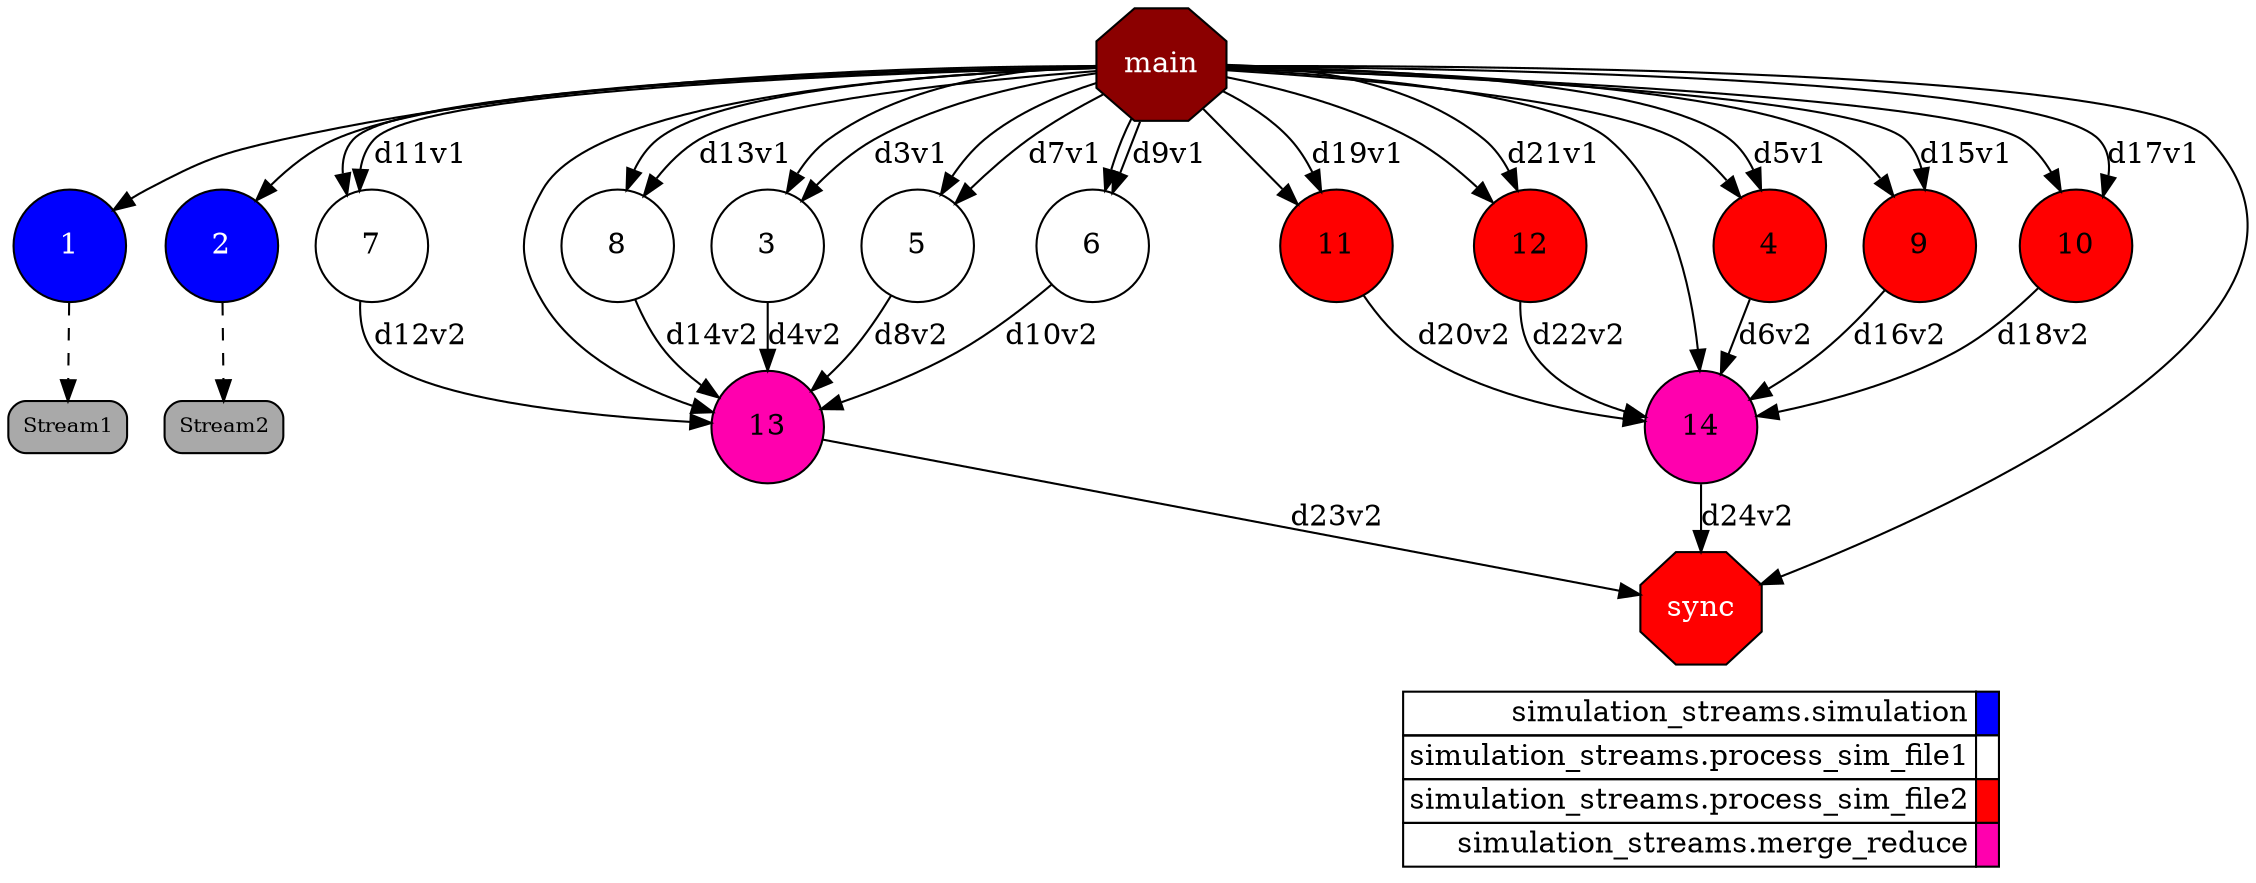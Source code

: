 digraph {
  rankdir=TB;
  labeljust="l";
  compound= true;
  subgraph dependence_graph {
    ranksep=0.20;
    node[height=0.75];

Synchro0[label="main", shape=octagon, style=filled fillcolor="#8B0000" fontcolor="#FFFFFF"];
1[shape=circle, style=filled fillcolor="#0000ff" fontcolor="#ffffff"];
Synchro0 -> 1;
Stream1[shape=rect style="rounded,filled" width=0 height=0 margin=0.1 fontsize=10 fillcolor="#a9a9a9" fontcolor="#000000"]
1 -> Stream1 [style=dashed];
2[shape=circle, style=filled fillcolor="#0000ff" fontcolor="#ffffff"];
Synchro0 -> 2;
Stream2[shape=rect style="rounded,filled" width=0 height=0 margin=0.1 fontsize=10 fillcolor="#a9a9a9" fontcolor="#000000"]
2 -> Stream2 [style=dashed];
3[shape=circle, style=filled fillcolor="#ffffff" fontcolor="#000000"];
Synchro0 -> 3 [label="d3v1"];
Synchro0 -> 3;
4[shape=circle, style=filled fillcolor="#ff0000" fontcolor="#000000"];
Synchro0 -> 4 [label="d5v1"];
Synchro0 -> 4;
5[shape=circle, style=filled fillcolor="#ffffff" fontcolor="#000000"];
Synchro0 -> 5 [label="d7v1"];
Synchro0 -> 5;
6[shape=circle, style=filled fillcolor="#ffffff" fontcolor="#000000"];
Synchro0 -> 6 [label="d9v1"];
Synchro0 -> 6;
7[shape=circle, style=filled fillcolor="#ffffff" fontcolor="#000000"];
Synchro0 -> 7 [label="d11v1"];
Synchro0 -> 7;
8[shape=circle, style=filled fillcolor="#ffffff" fontcolor="#000000"];
Synchro0 -> 8 [label="d13v1"];
Synchro0 -> 8;
9[shape=circle, style=filled fillcolor="#ff0000" fontcolor="#000000"];
Synchro0 -> 9 [label="d15v1"];
Synchro0 -> 9;
10[shape=circle, style=filled fillcolor="#ff0000" fontcolor="#000000"];
Synchro0 -> 10 [label="d17v1"];
Synchro0 -> 10;
11[shape=circle, style=filled fillcolor="#ff0000" fontcolor="#000000"];
Synchro0 -> 11 [label="d19v1"];
Synchro0 -> 11;
12[shape=circle, style=filled fillcolor="#ff0000" fontcolor="#000000"];
Synchro0 -> 12 [label="d21v1"];
Synchro0 -> 12;
13[shape=circle, style=filled fillcolor="#ff00ae" fontcolor="#000000"];
Synchro0 -> 13;
3 -> 13 [label="d4v2"];
5 -> 13 [label="d8v2"];
6 -> 13 [label="d10v2"];
7 -> 13 [label="d12v2"];
8 -> 13 [label="d14v2"];
14[shape=circle, style=filled fillcolor="#ff00ae" fontcolor="#000000"];
Synchro0 -> 14;
4 -> 14 [label="d6v2"];
9 -> 14 [label="d16v2"];
10 -> 14 [label="d18v2"];
11 -> 14 [label="d20v2"];
12 -> 14 [label="d22v2"];
Synchro1[label="sync", shape=octagon, style=filled fillcolor="#ff0000" fontcolor="#FFFFFF"];
Synchro0 -> Synchro1;
13 -> Synchro1 [label="d23v2"];
14 -> Synchro1 [label="d24v2"];  }
  subgraph legend {
    rank=sink;
    node [shape=plaintext, height=0.75];
    ranksep=0.20;
    label = "Legend";
    key [label=<
      <table border="0" cellpadding="2" cellspacing="0" cellborder="1">
<tr>
<td align="right">simulation_streams.simulation</td>
<td bgcolor="#0000ff">&nbsp;</td>
</tr>
<tr>
<td align="right">simulation_streams.process_sim_file1</td>
<td bgcolor="#ffffff">&nbsp;</td>
</tr>
<tr>
<td align="right">simulation_streams.process_sim_file2</td>
<td bgcolor="#ff0000">&nbsp;</td>
</tr>
<tr>
<td align="right">simulation_streams.merge_reduce</td>
<td bgcolor="#ff00ae">&nbsp;</td>
</tr>
      </table>
    >]
  }
}
